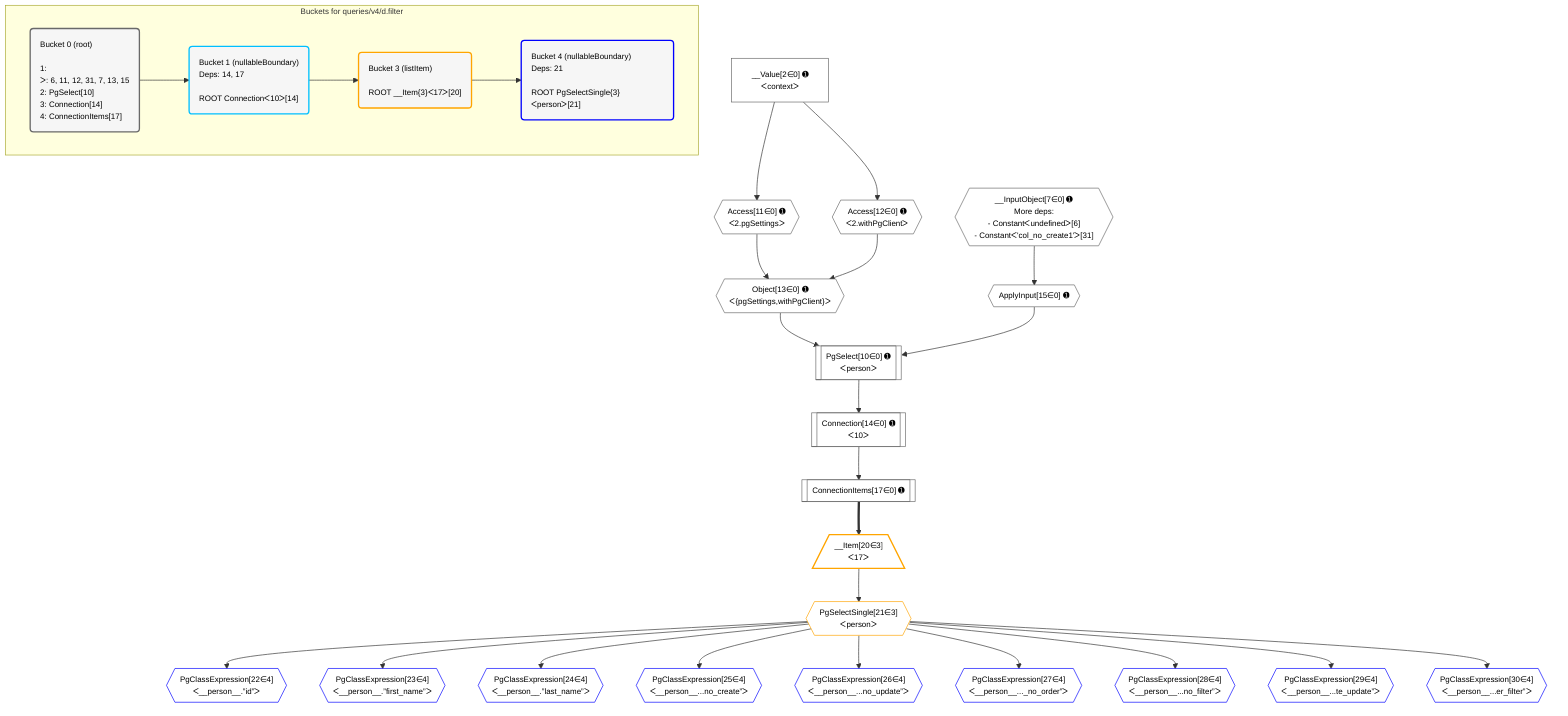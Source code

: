 %%{init: {'themeVariables': { 'fontSize': '12px'}}}%%
graph TD
    classDef path fill:#eee,stroke:#000,color:#000
    classDef plan fill:#fff,stroke-width:1px,color:#000
    classDef itemplan fill:#fff,stroke-width:2px,color:#000
    classDef unbatchedplan fill:#dff,stroke-width:1px,color:#000
    classDef sideeffectplan fill:#fcc,stroke-width:2px,color:#000
    classDef bucket fill:#f6f6f6,color:#000,stroke-width:2px,text-align:left

    subgraph "Buckets for queries/v4/d.filter"
    Bucket0("Bucket 0 (root)<br /><br />1: <br />ᐳ: 6, 11, 12, 31, 7, 13, 15<br />2: PgSelect[10]<br />3: Connection[14]<br />4: ConnectionItems[17]"):::bucket
    Bucket1("Bucket 1 (nullableBoundary)<br />Deps: 14, 17<br /><br />ROOT Connectionᐸ10ᐳ[14]"):::bucket
    Bucket3("Bucket 3 (listItem)<br /><br />ROOT __Item{3}ᐸ17ᐳ[20]"):::bucket
    Bucket4("Bucket 4 (nullableBoundary)<br />Deps: 21<br /><br />ROOT PgSelectSingle{3}ᐸpersonᐳ[21]"):::bucket
    end
    Bucket0 --> Bucket1
    Bucket1 --> Bucket3
    Bucket3 --> Bucket4

    %% plan dependencies
    __InputObject7{{"__InputObject[7∈0] ➊<br />More deps:<br />- Constantᐸundefinedᐳ[6]<br />- Constantᐸ'col_no_create1'ᐳ[31]"}}:::plan
    PgSelect10[["PgSelect[10∈0] ➊<br />ᐸpersonᐳ"]]:::plan
    Object13{{"Object[13∈0] ➊<br />ᐸ{pgSettings,withPgClient}ᐳ"}}:::plan
    ApplyInput15{{"ApplyInput[15∈0] ➊"}}:::plan
    Object13 & ApplyInput15 --> PgSelect10
    Access11{{"Access[11∈0] ➊<br />ᐸ2.pgSettingsᐳ"}}:::plan
    Access12{{"Access[12∈0] ➊<br />ᐸ2.withPgClientᐳ"}}:::plan
    Access11 & Access12 --> Object13
    __Value2["__Value[2∈0] ➊<br />ᐸcontextᐳ"]:::plan
    __Value2 --> Access11
    __Value2 --> Access12
    Connection14[["Connection[14∈0] ➊<br />ᐸ10ᐳ"]]:::plan
    PgSelect10 --> Connection14
    __InputObject7 --> ApplyInput15
    ConnectionItems17[["ConnectionItems[17∈0] ➊"]]:::plan
    Connection14 --> ConnectionItems17
    __Item20[/"__Item[20∈3]<br />ᐸ17ᐳ"\]:::itemplan
    ConnectionItems17 ==> __Item20
    PgSelectSingle21{{"PgSelectSingle[21∈3]<br />ᐸpersonᐳ"}}:::plan
    __Item20 --> PgSelectSingle21
    PgClassExpression22{{"PgClassExpression[22∈4]<br />ᐸ__person__.”id”ᐳ"}}:::plan
    PgSelectSingle21 --> PgClassExpression22
    PgClassExpression23{{"PgClassExpression[23∈4]<br />ᐸ__person__.”first_name”ᐳ"}}:::plan
    PgSelectSingle21 --> PgClassExpression23
    PgClassExpression24{{"PgClassExpression[24∈4]<br />ᐸ__person__.”last_name”ᐳ"}}:::plan
    PgSelectSingle21 --> PgClassExpression24
    PgClassExpression25{{"PgClassExpression[25∈4]<br />ᐸ__person__...no_create”ᐳ"}}:::plan
    PgSelectSingle21 --> PgClassExpression25
    PgClassExpression26{{"PgClassExpression[26∈4]<br />ᐸ__person__...no_update”ᐳ"}}:::plan
    PgSelectSingle21 --> PgClassExpression26
    PgClassExpression27{{"PgClassExpression[27∈4]<br />ᐸ__person__..._no_order”ᐳ"}}:::plan
    PgSelectSingle21 --> PgClassExpression27
    PgClassExpression28{{"PgClassExpression[28∈4]<br />ᐸ__person__...no_filter”ᐳ"}}:::plan
    PgSelectSingle21 --> PgClassExpression28
    PgClassExpression29{{"PgClassExpression[29∈4]<br />ᐸ__person__...te_update”ᐳ"}}:::plan
    PgSelectSingle21 --> PgClassExpression29
    PgClassExpression30{{"PgClassExpression[30∈4]<br />ᐸ__person__...er_filter”ᐳ"}}:::plan
    PgSelectSingle21 --> PgClassExpression30

    %% define steps
    classDef bucket0 stroke:#696969
    class Bucket0,__Value2,__InputObject7,PgSelect10,Access11,Access12,Object13,Connection14,ApplyInput15,ConnectionItems17 bucket0
    classDef bucket1 stroke:#00bfff
    class Bucket1 bucket1
    classDef bucket3 stroke:#ffa500
    class Bucket3,__Item20,PgSelectSingle21 bucket3
    classDef bucket4 stroke:#0000ff
    class Bucket4,PgClassExpression22,PgClassExpression23,PgClassExpression24,PgClassExpression25,PgClassExpression26,PgClassExpression27,PgClassExpression28,PgClassExpression29,PgClassExpression30 bucket4